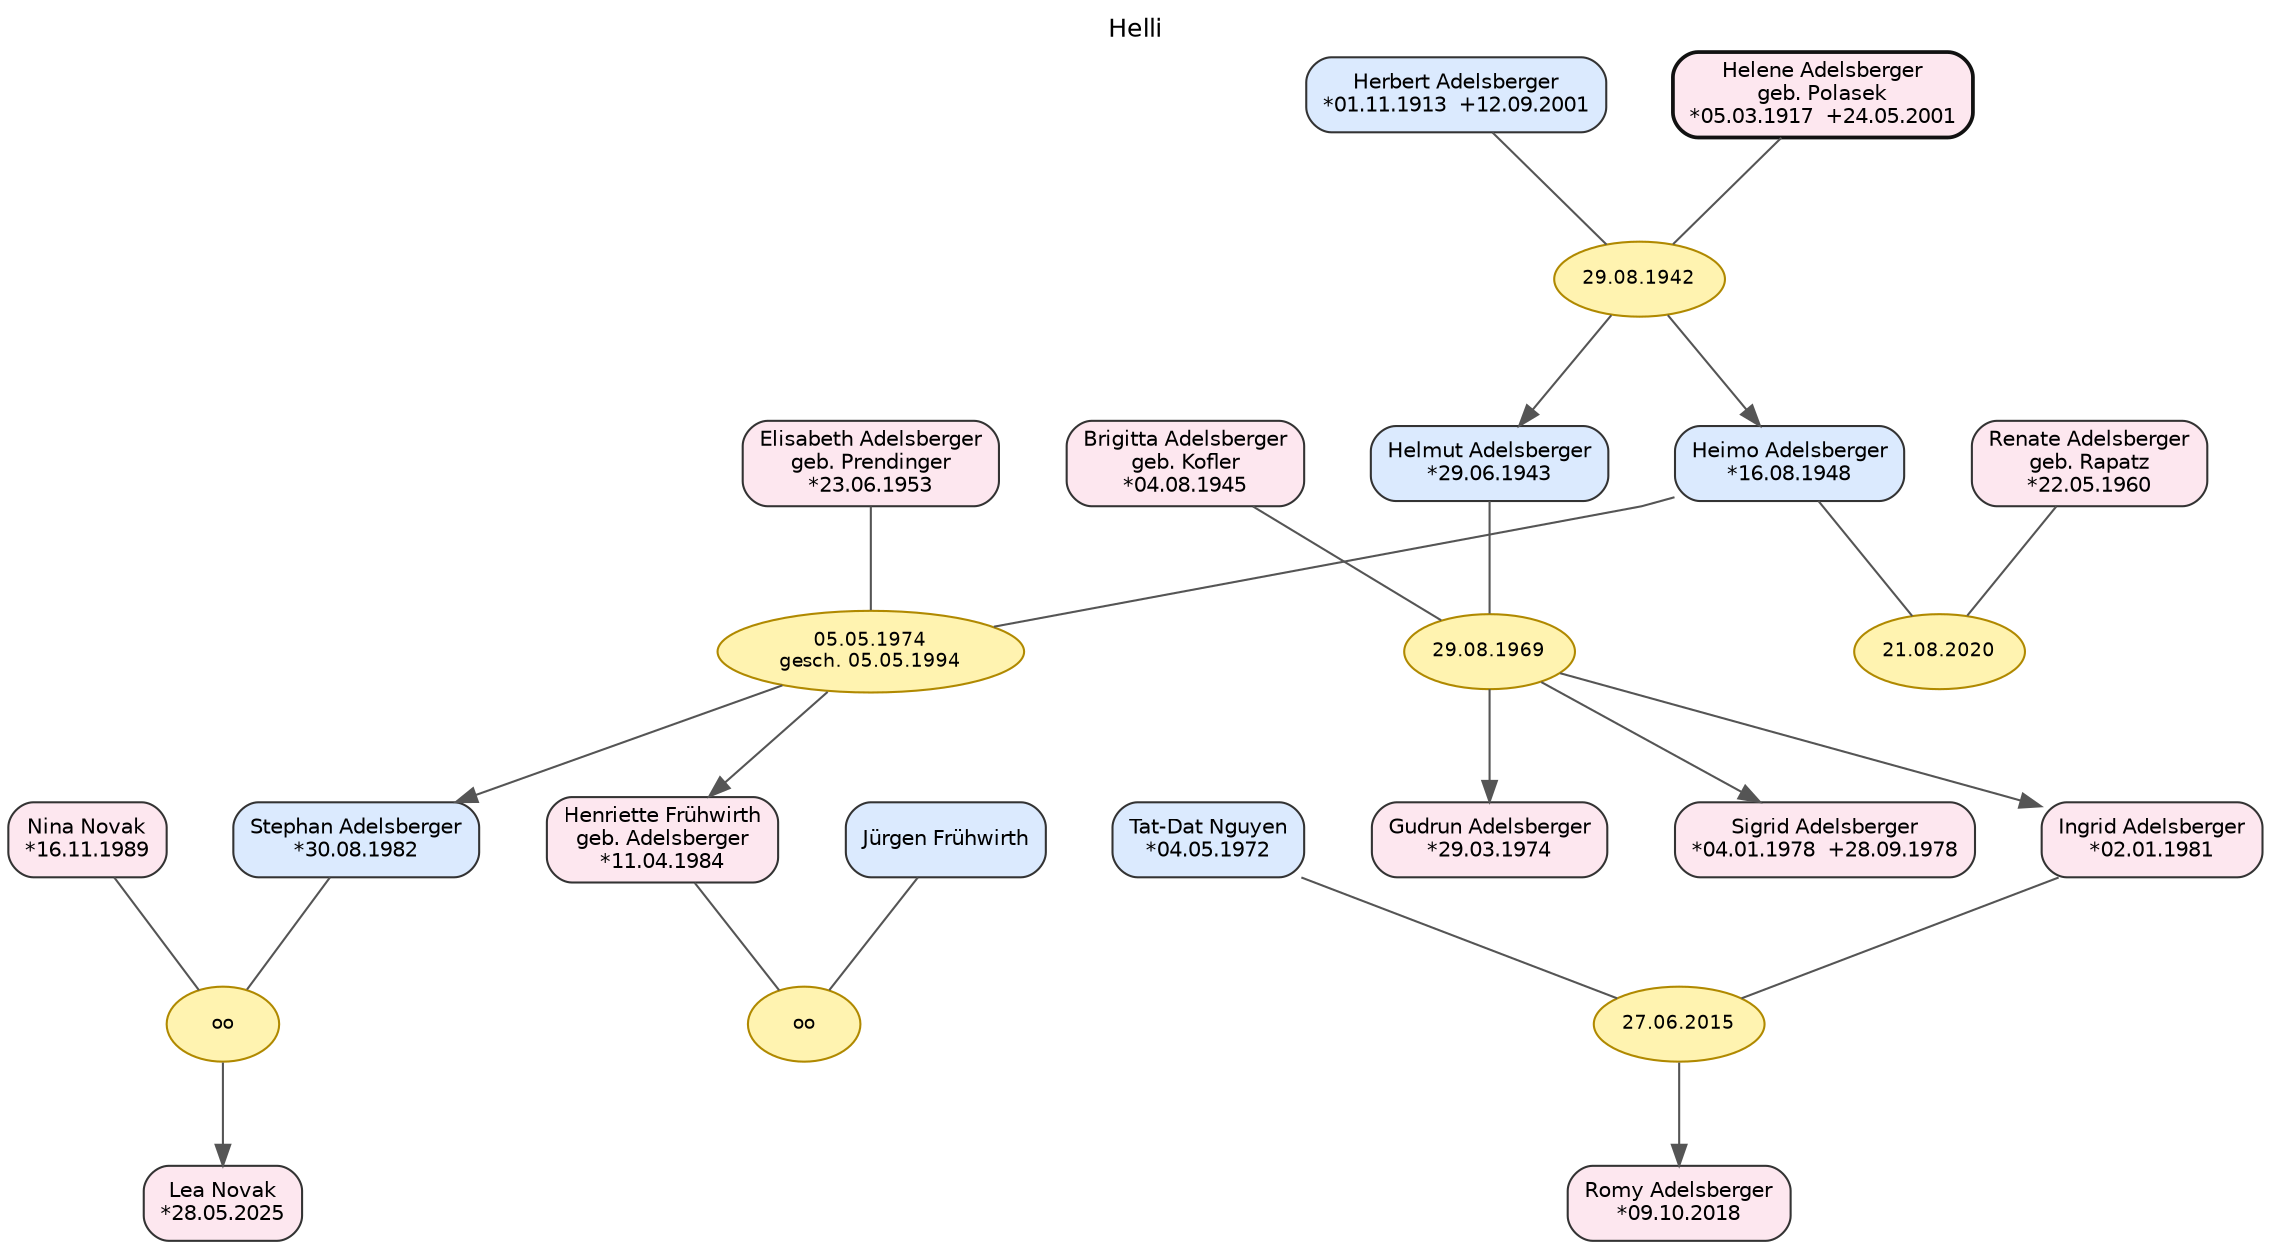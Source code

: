 // Helli
digraph {
	concentrate=false nodesep=0.45 overlap=false rankdir=TB ranksep=0.70 splines=polyline
	graph [fontname="DejaVu Sans" fontsize=12 label=Helli labelloc=t]
	node [color="#333333" fontname="DejaVu Sans" fontsize=10 shape=box style="rounded,filled"]
	edge [color="#555555" fontname="DejaVu Sans"]
	attS02 [label="Nina Novak
*16.11.1989" fillcolor="#fde7ef" id=P_attS02]
	att33 [label="Sigrid Adelsberger
*04.01.1978  +28.09.1978" fillcolor="#fde7ef" id=P_att33]
	g6p09 [label="Tat-Dat Nguyen
*04.05.1972" fillcolor="#dbeafe" id=P_g6p09]
	att08 [label="Renate Adelsberger
geb. Rapatz
*22.05.1960" fillcolor="#fde7ef" id=P_att08]
	g6p13 [label="Jürgen Frühwirth" fillcolor="#dbeafe" id=P_g6p13]
	att21 [label="Stephan Adelsberger
*30.08.1982" fillcolor="#dbeafe" id=P_att21]
	att14 [label="Elisabeth Adelsberger
geb. Prendinger
*23.06.1953" fillcolor="#fde7ef" id=P_att14]
	att05 [label="Herbert Adelsberger
*01.11.1913  +12.09.2001" fillcolor="#dbeafe" id=P_att05]
	att32 [label="Gudrun Adelsberger
*29.03.1974" fillcolor="#fde7ef" id=P_att32]
	att07 [label="Heimo Adelsberger
*16.08.1948" fillcolor="#dbeafe" id=P_att07]
	att36 [label="Helmut Adelsberger
*29.06.1943" fillcolor="#dbeafe" id=P_att36]
	g6p10 [label="Romy Adelsberger
*09.10.2018" fillcolor="#fde7ef" id=P_g6p10]
	att41 [label="Lea Novak
*28.05.2025" fillcolor="#fde7ef" id=P_att41]
	g6p02 [label="Brigitta Adelsberger
geb. Kofler
*04.08.1945" fillcolor="#fde7ef" id=P_g6p02]
	att35 [label="Henriette Frühwirth
geb. Adelsberger
*11.04.1984" fillcolor="#fde7ef" id=P_att35]
	att34 [label="Ingrid Adelsberger
*02.01.1981" fillcolor="#fde7ef" id=P_att34]
	att06 [label="Helene Adelsberger
geb. Polasek
*05.03.1917  +24.05.2001" color="#111111" fillcolor="#fde7ef" id=P_att06 penwidth=1.8]
	M_g6F2 [label="27.06.2015" color="#b08900" fillcolor="#fff3b0" fontsize=9 id=M_g6F2 shape=ellipse style=filled]
	subgraph rank_g6F2 {
		rank=same
		g6p09
		att34
	}
	g6p09 -> att34 [constraint=true minlen=0 style=invis weight=3600]
	g6p09 -> M_g6F2 [dir=none minlen=1 weight=60]
	att34 -> M_g6F2 [dir=none minlen=1 weight=60]
	subgraph kids_g6F2 {
		rank=same
		g6p10
	}
	M_g6F2 -> g6p10
	M_attF5 [label="05.05.1974
gesch. 05.05.1994" color="#b08900" fillcolor="#fff3b0" fontsize=9 id=M_attF5 shape=ellipse style=filled]
	subgraph rank_attF5 {
		rank=same
		att07
		att14
	}
	att07 -> att14 [constraint=true minlen=0 style=invis weight=3600]
	att07 -> M_attF5 [dir=none minlen=1 weight=60]
	att14 -> M_attF5 [dir=none minlen=1 weight=60]
	subgraph kids_attF5 {
		rank=same
		att21
		att35
	}
	M_attF5 -> att21
	M_attF5 -> att35
	att21 -> att35 [constraint=true minlen=0 style=invis weight=1400]
	subgraph pair_att21 {
		rank=same
		att21
		attS02
	}
	att21 -> attS02 [constraint=true minlen=0 style=invis weight=2600]
	attS02 -> att35 [constraint=true minlen=0 style=invis weight=2000]
	subgraph pair_att35 {
		rank=same
		att35
		g6p13
	}
	g6p13 -> att35 [constraint=true minlen=0 style=invis weight=2600]
	M_attF10 [label=oo color="#b08900" fillcolor="#fff3b0" fontsize=9 id=M_attF10 shape=ellipse style=filled]
	subgraph rank_attF10 {
		rank=same
		att21
		attS02
	}
	att21 -> attS02 [constraint=true minlen=0 style=invis weight=3600]
	att21 -> M_attF10 [dir=none minlen=1 weight=60]
	attS02 -> M_attF10 [dir=none minlen=1 weight=60]
	subgraph kids_attF10 {
		rank=same
		att41
	}
	M_attF10 -> att41
	M_g6F5 [label=oo color="#b08900" fillcolor="#fff3b0" fontsize=9 id=M_g6F5 shape=ellipse style=filled]
	subgraph rank_g6F5 {
		rank=same
		g6p13
		att35
	}
	g6p13 -> att35 [constraint=true minlen=0 style=invis weight=3600]
	g6p13 -> M_g6F5 [dir=none minlen=1 weight=60]
	att35 -> M_g6F5 [dir=none minlen=1 weight=60]
	M_attF2 [label="29.08.1942" color="#b08900" fillcolor="#fff3b0" fontsize=9 id=M_attF2 shape=ellipse style=filled]
	subgraph rank_attF2 {
		rank=same
		att05
		att06
	}
	att05 -> att06 [constraint=true minlen=0 style=invis weight=3600]
	att05 -> M_attF2 [dir=none minlen=1 weight=60]
	att06 -> M_attF2 [dir=none minlen=1 weight=60]
	subgraph kids_attF2 {
		rank=same
		att36
		att07
	}
	M_attF2 -> att36
	M_attF2 -> att07
	att36 -> att07 [constraint=true minlen=0 style=invis weight=1400]
	subgraph pair_att36 {
		rank=same
		att36
		g6p02
	}
	att36 -> g6p02 [constraint=true minlen=0 style=invis weight=2600]
	g6p02 -> att07 [constraint=true minlen=0 style=invis weight=2000]
	subgraph pair_att07 {
		rank=same
		att07
		att14
	}
	att07 -> att14 [constraint=true minlen=0 style=invis weight=2600]
	M_g6F1 [label="29.08.1969" color="#b08900" fillcolor="#fff3b0" fontsize=9 id=M_g6F1 shape=ellipse style=filled]
	subgraph rank_g6F1 {
		rank=same
		att36
		g6p02
	}
	att36 -> g6p02 [constraint=true minlen=0 style=invis weight=3600]
	att36 -> M_g6F1 [dir=none minlen=1 weight=60]
	g6p02 -> M_g6F1 [dir=none minlen=1 weight=60]
	subgraph kids_g6F1 {
		rank=same
		att32
		att33
		att34
	}
	M_g6F1 -> att32
	M_g6F1 -> att33
	M_g6F1 -> att34
	att32 -> att33 [constraint=true minlen=0 style=invis weight=1400]
	att33 -> att34 [constraint=true minlen=0 style=invis weight=1400]
	subgraph pair_att34 {
		rank=same
		att34
		g6p09
	}
	g6p09 -> att34 [constraint=true minlen=0 style=invis weight=2600]
	M_attF3 [label="21.08.2020" color="#b08900" fillcolor="#fff3b0" fontsize=9 id=M_attF3 shape=ellipse style=filled]
	subgraph rank_attF3 {
		rank=same
		att07
		att08
	}
	att07 -> att08 [constraint=true minlen=0 style=invis weight=3600]
	att07 -> M_attF3 [dir=none minlen=1 weight=60]
	att08 -> M_attF3 [dir=none minlen=1 weight=60]
	subgraph gen_0 {
		rank=same
		att06
		att05
	}
	subgraph gen_1 {
		rank=same
		att36
		att07
		g6p02
		att14
		att08
	}
	subgraph gen_2 {
		rank=same
		att32
		att33
		att34
		att21
		att35
		g6p09
		attS02
		g6p13
	}
	subgraph gen_3 {
		rank=same
		g6p10
		att41
	}
	att05 -> att06 [constraint=true minlen=0 style=invis weight=1800]
	att06 -> att05 [constraint=true minlen=0 style=invis weight=1800]
	att07 -> att14 [constraint=true minlen=0 style=invis weight=1800]
	att07 -> att08 [constraint=true minlen=0 style=invis weight=1800]
	att14 -> att07 [constraint=true minlen=0 style=invis weight=1800]
	att08 -> att07 [constraint=true minlen=0 style=invis weight=1800]
	att21 -> attS02 [constraint=true minlen=0 style=invis weight=1800]
	attS02 -> att21 [constraint=true minlen=0 style=invis weight=1800]
	att36 -> g6p02 [constraint=true minlen=0 style=invis weight=1800]
	g6p02 -> att36 [constraint=true minlen=0 style=invis weight=1800]
	g6p09 -> att34 [constraint=true minlen=0 style=invis weight=1800]
	att34 -> g6p09 [constraint=true minlen=0 style=invis weight=1800]
	g6p13 -> att35 [constraint=true minlen=0 style=invis weight=1800]
	att35 -> g6p13 [constraint=true minlen=0 style=invis weight=1800]
}
